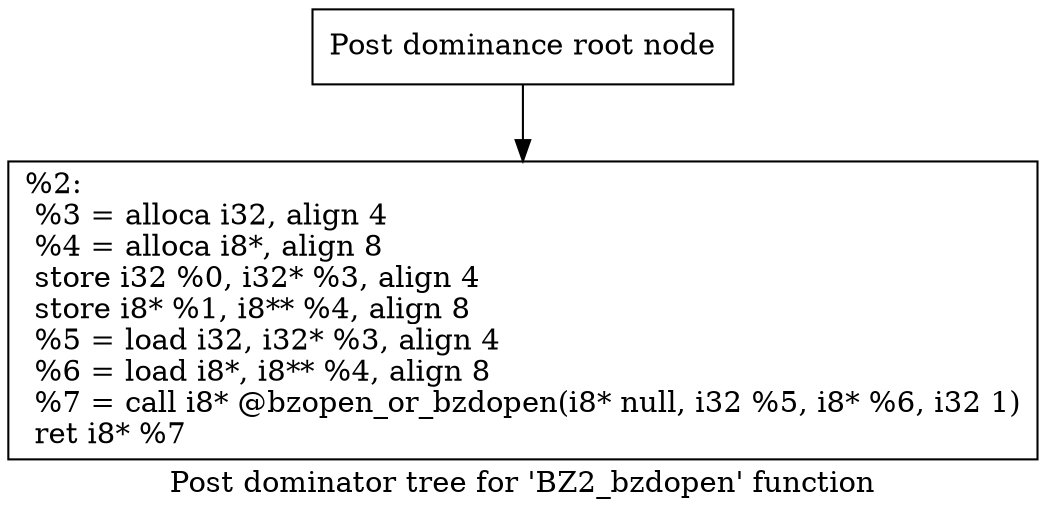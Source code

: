 digraph "Post dominator tree for 'BZ2_bzdopen' function" {
	label="Post dominator tree for 'BZ2_bzdopen' function";

	Node0x152c170 [shape=record,label="{Post dominance root node}"];
	Node0x152c170 -> Node0x1448770;
	Node0x1448770 [shape=record,label="{%2:\l  %3 = alloca i32, align 4\l  %4 = alloca i8*, align 8\l  store i32 %0, i32* %3, align 4\l  store i8* %1, i8** %4, align 8\l  %5 = load i32, i32* %3, align 4\l  %6 = load i8*, i8** %4, align 8\l  %7 = call i8* @bzopen_or_bzdopen(i8* null, i32 %5, i8* %6, i32 1)\l  ret i8* %7\l}"];
}
